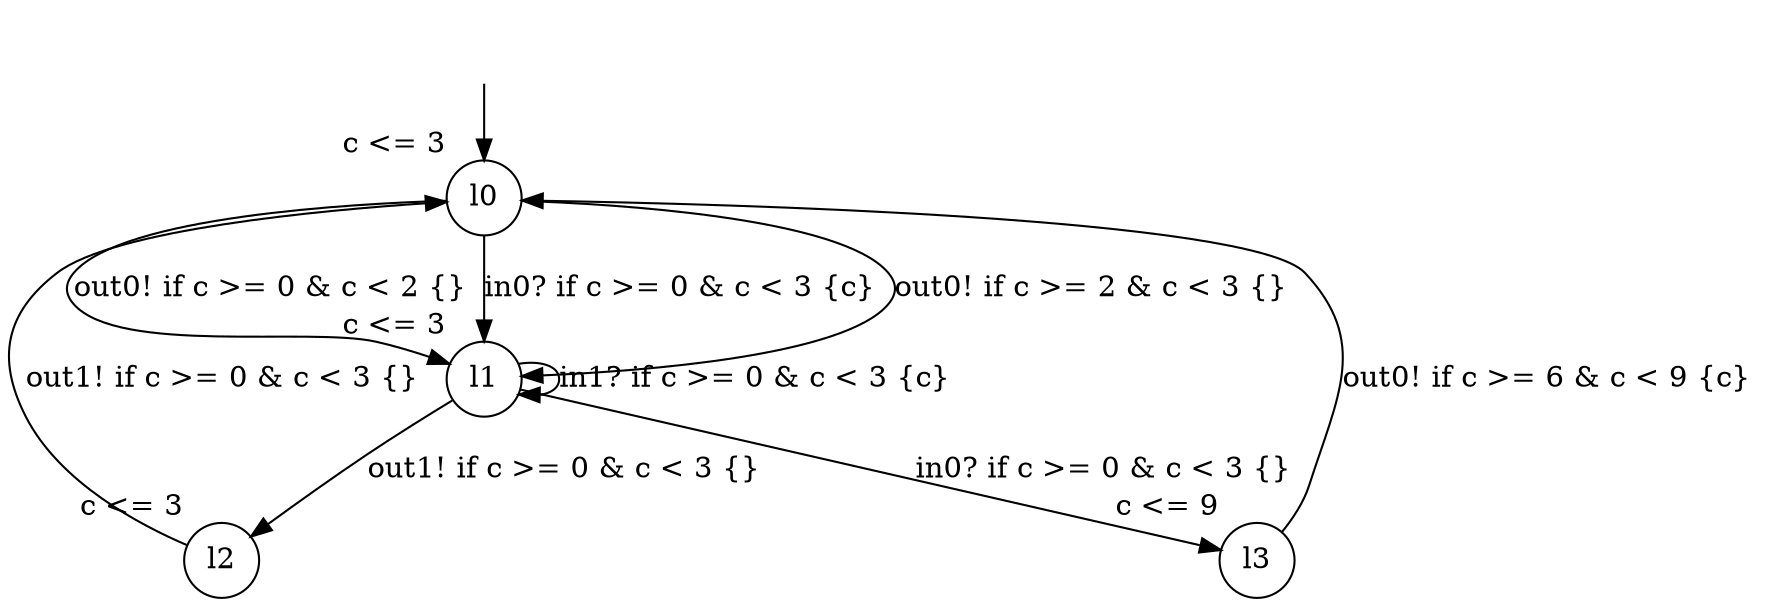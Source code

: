 digraph g {
__start0 [label="" shape="none"];
l0 [shape="circle" margin=0 label="l0", xlabel="c <= 3"];
l1 [shape="circle" margin=0 label="l1", xlabel="c <= 3"];
l2 [shape="circle" margin=0 label="l2", xlabel="c <= 3"];
l3 [shape="circle" margin=0 label="l3", xlabel="c <= 9"];
l0 -> l1 [label="in0? if c >= 0 & c < 3 {c} "];
l0 -> l1 [label="out0! if c >= 2 & c < 3 {} "];
l0 -> l1 [label="out0! if c >= 0 & c < 2 {} "];
l1 -> l3 [label="in0? if c >= 0 & c < 3 {} "];
l1 -> l1 [label="in1? if c >= 0 & c < 3 {c} "];
l1 -> l2 [label="out1! if c >= 0 & c < 3 {} "];
l2 -> l0 [label="out1! if c >= 0 & c < 3 {} "];
l3 -> l0 [label="out0! if c >= 6 & c < 9 {c} "];
__start0 -> l0;
}
